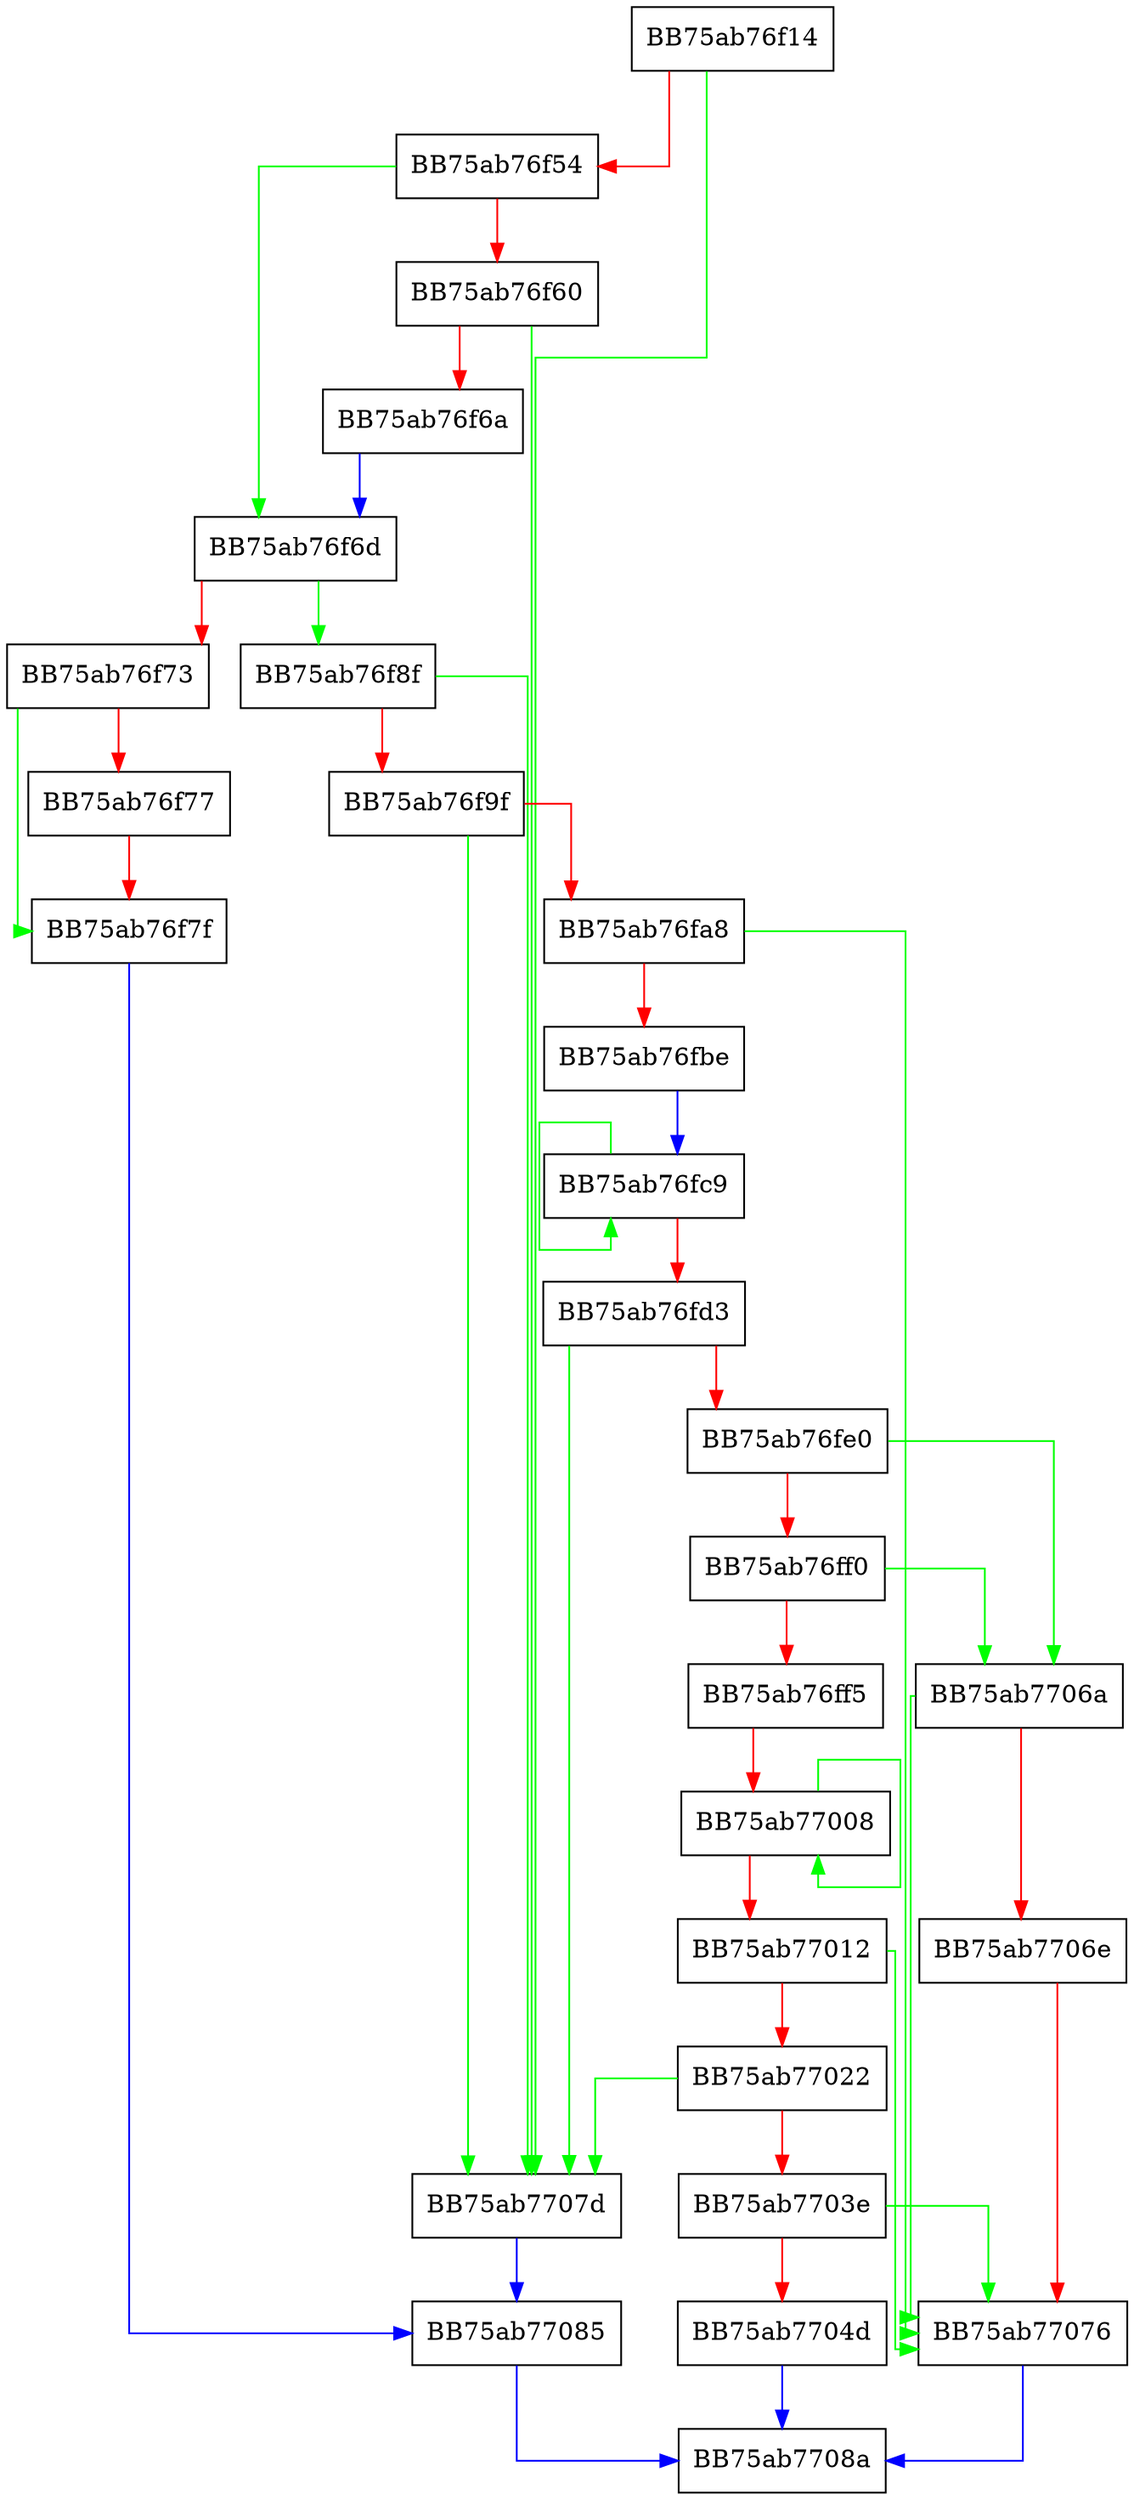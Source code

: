 digraph pfnSplitCommandLine {
  node [shape="box"];
  graph [splines=ortho];
  BB75ab76f14 -> BB75ab7707d [color="green"];
  BB75ab76f14 -> BB75ab76f54 [color="red"];
  BB75ab76f54 -> BB75ab76f6d [color="green"];
  BB75ab76f54 -> BB75ab76f60 [color="red"];
  BB75ab76f60 -> BB75ab7707d [color="green"];
  BB75ab76f60 -> BB75ab76f6a [color="red"];
  BB75ab76f6a -> BB75ab76f6d [color="blue"];
  BB75ab76f6d -> BB75ab76f8f [color="green"];
  BB75ab76f6d -> BB75ab76f73 [color="red"];
  BB75ab76f73 -> BB75ab76f7f [color="green"];
  BB75ab76f73 -> BB75ab76f77 [color="red"];
  BB75ab76f77 -> BB75ab76f7f [color="red"];
  BB75ab76f7f -> BB75ab77085 [color="blue"];
  BB75ab76f8f -> BB75ab7707d [color="green"];
  BB75ab76f8f -> BB75ab76f9f [color="red"];
  BB75ab76f9f -> BB75ab7707d [color="green"];
  BB75ab76f9f -> BB75ab76fa8 [color="red"];
  BB75ab76fa8 -> BB75ab77076 [color="green"];
  BB75ab76fa8 -> BB75ab76fbe [color="red"];
  BB75ab76fbe -> BB75ab76fc9 [color="blue"];
  BB75ab76fc9 -> BB75ab76fc9 [color="green"];
  BB75ab76fc9 -> BB75ab76fd3 [color="red"];
  BB75ab76fd3 -> BB75ab7707d [color="green"];
  BB75ab76fd3 -> BB75ab76fe0 [color="red"];
  BB75ab76fe0 -> BB75ab7706a [color="green"];
  BB75ab76fe0 -> BB75ab76ff0 [color="red"];
  BB75ab76ff0 -> BB75ab7706a [color="green"];
  BB75ab76ff0 -> BB75ab76ff5 [color="red"];
  BB75ab76ff5 -> BB75ab77008 [color="red"];
  BB75ab77008 -> BB75ab77008 [color="green"];
  BB75ab77008 -> BB75ab77012 [color="red"];
  BB75ab77012 -> BB75ab77076 [color="green"];
  BB75ab77012 -> BB75ab77022 [color="red"];
  BB75ab77022 -> BB75ab7707d [color="green"];
  BB75ab77022 -> BB75ab7703e [color="red"];
  BB75ab7703e -> BB75ab77076 [color="green"];
  BB75ab7703e -> BB75ab7704d [color="red"];
  BB75ab7704d -> BB75ab7708a [color="blue"];
  BB75ab7706a -> BB75ab77076 [color="green"];
  BB75ab7706a -> BB75ab7706e [color="red"];
  BB75ab7706e -> BB75ab77076 [color="red"];
  BB75ab77076 -> BB75ab7708a [color="blue"];
  BB75ab7707d -> BB75ab77085 [color="blue"];
  BB75ab77085 -> BB75ab7708a [color="blue"];
}